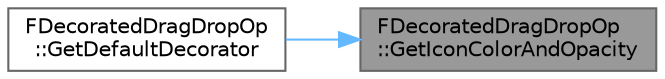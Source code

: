 digraph "FDecoratedDragDropOp::GetIconColorAndOpacity"
{
 // INTERACTIVE_SVG=YES
 // LATEX_PDF_SIZE
  bgcolor="transparent";
  edge [fontname=Helvetica,fontsize=10,labelfontname=Helvetica,labelfontsize=10];
  node [fontname=Helvetica,fontsize=10,shape=box,height=0.2,width=0.4];
  rankdir="RL";
  Node1 [id="Node000001",label="FDecoratedDragDropOp\l::GetIconColorAndOpacity",height=0.2,width=0.4,color="gray40", fillcolor="grey60", style="filled", fontcolor="black",tooltip=" "];
  Node1 -> Node2 [id="edge1_Node000001_Node000002",dir="back",color="steelblue1",style="solid",tooltip=" "];
  Node2 [id="Node000002",label="FDecoratedDragDropOp\l::GetDefaultDecorator",height=0.2,width=0.4,color="grey40", fillcolor="white", style="filled",URL="$d9/d25/classFDecoratedDragDropOp.html#a7c8fce58b76e6645021db40c0468ced7",tooltip="The widget decorator to use."];
}
